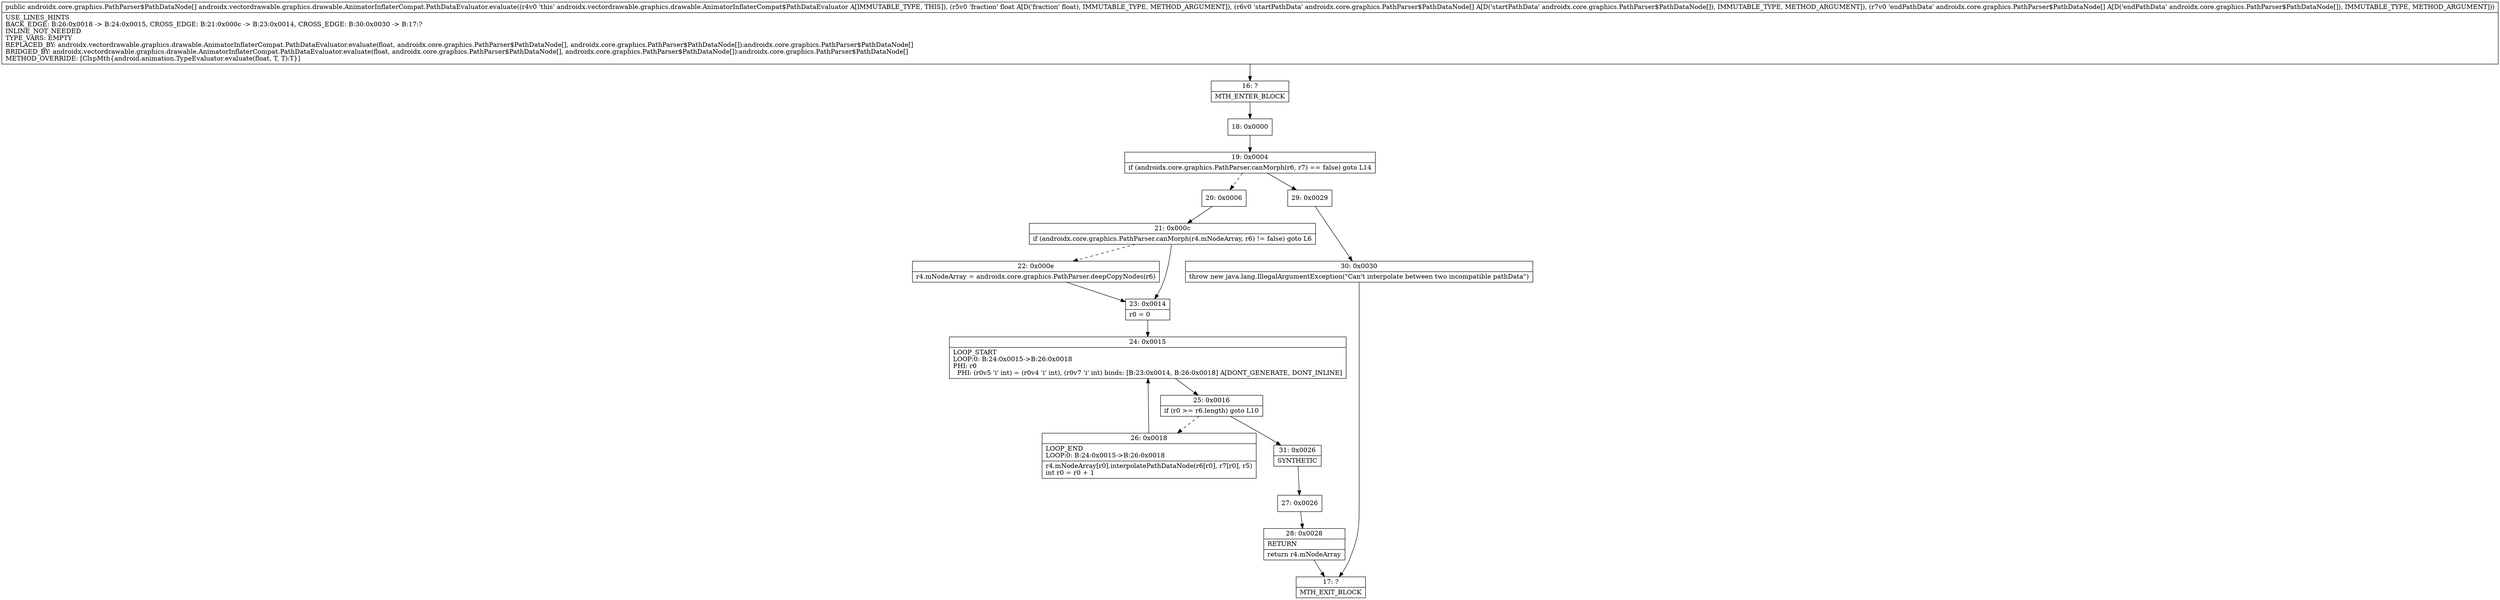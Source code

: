 digraph "CFG forandroidx.vectordrawable.graphics.drawable.AnimatorInflaterCompat.PathDataEvaluator.evaluate(F[Landroidx\/core\/graphics\/PathParser$PathDataNode;[Landroidx\/core\/graphics\/PathParser$PathDataNode;)[Landroidx\/core\/graphics\/PathParser$PathDataNode;" {
Node_16 [shape=record,label="{16\:\ ?|MTH_ENTER_BLOCK\l}"];
Node_18 [shape=record,label="{18\:\ 0x0000}"];
Node_19 [shape=record,label="{19\:\ 0x0004|if (androidx.core.graphics.PathParser.canMorph(r6, r7) == false) goto L14\l}"];
Node_20 [shape=record,label="{20\:\ 0x0006}"];
Node_21 [shape=record,label="{21\:\ 0x000c|if (androidx.core.graphics.PathParser.canMorph(r4.mNodeArray, r6) != false) goto L6\l}"];
Node_22 [shape=record,label="{22\:\ 0x000e|r4.mNodeArray = androidx.core.graphics.PathParser.deepCopyNodes(r6)\l}"];
Node_23 [shape=record,label="{23\:\ 0x0014|r0 = 0\l}"];
Node_24 [shape=record,label="{24\:\ 0x0015|LOOP_START\lLOOP:0: B:24:0x0015\-\>B:26:0x0018\lPHI: r0 \l  PHI: (r0v5 'i' int) = (r0v4 'i' int), (r0v7 'i' int) binds: [B:23:0x0014, B:26:0x0018] A[DONT_GENERATE, DONT_INLINE]\l}"];
Node_25 [shape=record,label="{25\:\ 0x0016|if (r0 \>= r6.length) goto L10\l}"];
Node_26 [shape=record,label="{26\:\ 0x0018|LOOP_END\lLOOP:0: B:24:0x0015\-\>B:26:0x0018\l|r4.mNodeArray[r0].interpolatePathDataNode(r6[r0], r7[r0], r5)\lint r0 = r0 + 1\l}"];
Node_31 [shape=record,label="{31\:\ 0x0026|SYNTHETIC\l}"];
Node_27 [shape=record,label="{27\:\ 0x0026}"];
Node_28 [shape=record,label="{28\:\ 0x0028|RETURN\l|return r4.mNodeArray\l}"];
Node_17 [shape=record,label="{17\:\ ?|MTH_EXIT_BLOCK\l}"];
Node_29 [shape=record,label="{29\:\ 0x0029}"];
Node_30 [shape=record,label="{30\:\ 0x0030|throw new java.lang.IllegalArgumentException(\"Can't interpolate between two incompatible pathData\")\l}"];
MethodNode[shape=record,label="{public androidx.core.graphics.PathParser$PathDataNode[] androidx.vectordrawable.graphics.drawable.AnimatorInflaterCompat.PathDataEvaluator.evaluate((r4v0 'this' androidx.vectordrawable.graphics.drawable.AnimatorInflaterCompat$PathDataEvaluator A[IMMUTABLE_TYPE, THIS]), (r5v0 'fraction' float A[D('fraction' float), IMMUTABLE_TYPE, METHOD_ARGUMENT]), (r6v0 'startPathData' androidx.core.graphics.PathParser$PathDataNode[] A[D('startPathData' androidx.core.graphics.PathParser$PathDataNode[]), IMMUTABLE_TYPE, METHOD_ARGUMENT]), (r7v0 'endPathData' androidx.core.graphics.PathParser$PathDataNode[] A[D('endPathData' androidx.core.graphics.PathParser$PathDataNode[]), IMMUTABLE_TYPE, METHOD_ARGUMENT]))  | USE_LINES_HINTS\lBACK_EDGE: B:26:0x0018 \-\> B:24:0x0015, CROSS_EDGE: B:21:0x000c \-\> B:23:0x0014, CROSS_EDGE: B:30:0x0030 \-\> B:17:?\lINLINE_NOT_NEEDED\lTYPE_VARS: EMPTY\lREPLACED_BY: androidx.vectordrawable.graphics.drawable.AnimatorInflaterCompat.PathDataEvaluator.evaluate(float, androidx.core.graphics.PathParser$PathDataNode[], androidx.core.graphics.PathParser$PathDataNode[]):androidx.core.graphics.PathParser$PathDataNode[]\lBRIDGED_BY: androidx.vectordrawable.graphics.drawable.AnimatorInflaterCompat.PathDataEvaluator.evaluate(float, androidx.core.graphics.PathParser$PathDataNode[], androidx.core.graphics.PathParser$PathDataNode[]):androidx.core.graphics.PathParser$PathDataNode[]\lMETHOD_OVERRIDE: [ClspMth\{android.animation.TypeEvaluator.evaluate(float, T, T):T\}]\l}"];
MethodNode -> Node_16;Node_16 -> Node_18;
Node_18 -> Node_19;
Node_19 -> Node_20[style=dashed];
Node_19 -> Node_29;
Node_20 -> Node_21;
Node_21 -> Node_22[style=dashed];
Node_21 -> Node_23;
Node_22 -> Node_23;
Node_23 -> Node_24;
Node_24 -> Node_25;
Node_25 -> Node_26[style=dashed];
Node_25 -> Node_31;
Node_26 -> Node_24;
Node_31 -> Node_27;
Node_27 -> Node_28;
Node_28 -> Node_17;
Node_29 -> Node_30;
Node_30 -> Node_17;
}

